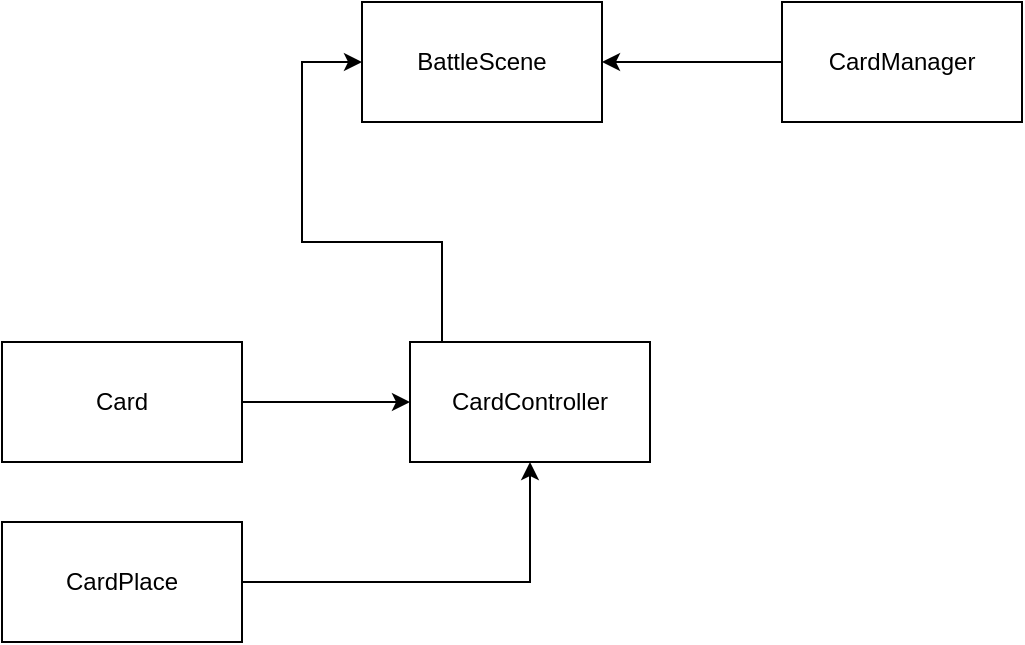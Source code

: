 <mxfile>
    <diagram id="IBOwdimPggcBsqPT3jQR" name="Страница 1">
        <mxGraphModel dx="1306" dy="610" grid="1" gridSize="10" guides="1" tooltips="1" connect="1" arrows="1" fold="1" page="1" pageScale="1" pageWidth="827" pageHeight="1169" math="0" shadow="0">
            <root>
                <mxCell id="0"/>
                <mxCell id="1" parent="0"/>
                <mxCell id="2" value="BattleScene" style="rounded=0;whiteSpace=wrap;html=1;" vertex="1" parent="1">
                    <mxGeometry x="330" y="80" width="120" height="60" as="geometry"/>
                </mxCell>
                <mxCell id="10" style="edgeStyle=orthogonalEdgeStyle;rounded=0;orthogonalLoop=1;jettySize=auto;html=1;entryX=1;entryY=0.5;entryDx=0;entryDy=0;exitX=0;exitY=0.5;exitDx=0;exitDy=0;" edge="1" parent="1" source="3" target="2">
                    <mxGeometry relative="1" as="geometry">
                        <Array as="points">
                            <mxPoint x="500" y="110"/>
                            <mxPoint x="500" y="110"/>
                        </Array>
                    </mxGeometry>
                </mxCell>
                <mxCell id="3" value="CardManager" style="rounded=0;whiteSpace=wrap;html=1;" vertex="1" parent="1">
                    <mxGeometry x="540" y="80" width="120" height="60" as="geometry"/>
                </mxCell>
                <mxCell id="8" style="edgeStyle=orthogonalEdgeStyle;rounded=0;orthogonalLoop=1;jettySize=auto;html=1;entryX=0;entryY=0.5;entryDx=0;entryDy=0;" edge="1" parent="1" source="4" target="2">
                    <mxGeometry relative="1" as="geometry">
                        <Array as="points">
                            <mxPoint x="370" y="200"/>
                            <mxPoint x="300" y="200"/>
                            <mxPoint x="300" y="110"/>
                        </Array>
                    </mxGeometry>
                </mxCell>
                <mxCell id="4" value="CardController" style="rounded=0;whiteSpace=wrap;html=1;" vertex="1" parent="1">
                    <mxGeometry x="354" y="250" width="120" height="60" as="geometry"/>
                </mxCell>
                <mxCell id="11" value="" style="edgeStyle=orthogonalEdgeStyle;rounded=0;orthogonalLoop=1;jettySize=auto;html=1;" edge="1" parent="1" source="5" target="4">
                    <mxGeometry relative="1" as="geometry"/>
                </mxCell>
                <mxCell id="5" value="CardPlace" style="rounded=0;whiteSpace=wrap;html=1;" vertex="1" parent="1">
                    <mxGeometry x="150" y="340" width="120" height="60" as="geometry"/>
                </mxCell>
                <mxCell id="13" style="edgeStyle=orthogonalEdgeStyle;rounded=0;orthogonalLoop=1;jettySize=auto;html=1;entryX=0;entryY=0.5;entryDx=0;entryDy=0;" edge="1" parent="1" source="6" target="4">
                    <mxGeometry relative="1" as="geometry"/>
                </mxCell>
                <mxCell id="6" value="Card" style="rounded=0;whiteSpace=wrap;html=1;" vertex="1" parent="1">
                    <mxGeometry x="150" y="250" width="120" height="60" as="geometry"/>
                </mxCell>
            </root>
        </mxGraphModel>
    </diagram>
</mxfile>